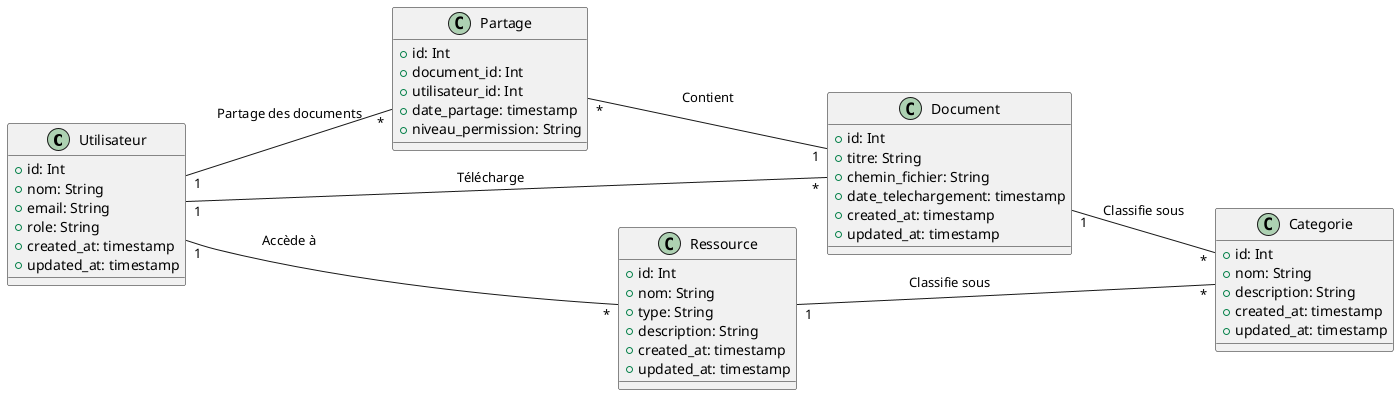
@startuml
left to right direction

class Utilisateur {
    +id: Int
    +nom: String
    +email: String
    +role: String
    +created_at: timestamp
    +updated_at: timestamp
}

class Document {
    +id: Int
    +titre: String
    +chemin_fichier: String
    +date_telechargement: timestamp
    +created_at: timestamp
    +updated_at: timestamp
}

class Ressource {
    +id: Int
    +nom: String
    +type: String
    +description: String
    +created_at: timestamp
    +updated_at: timestamp
}

class Categorie {
    +id: Int
    +nom: String
    +description: String
    +created_at: timestamp
    +updated_at: timestamp
}

class Partage {
    +id: Int
    +document_id: Int
    +utilisateur_id: Int
    +date_partage: timestamp
    +niveau_permission: String
}

Utilisateur "1" -- "*" Document : "Télécharge"
Utilisateur "1" -- "*" Partage : "Partage des documents"
Partage "*" -- "1" Document : "Contient"
Utilisateur "1" -- "*" Ressource : "Accède à"
Document "1" -- "*" Categorie : "Classifie sous"
Ressource "1" -- "*" Categorie : "Classifie sous"
@enduml
